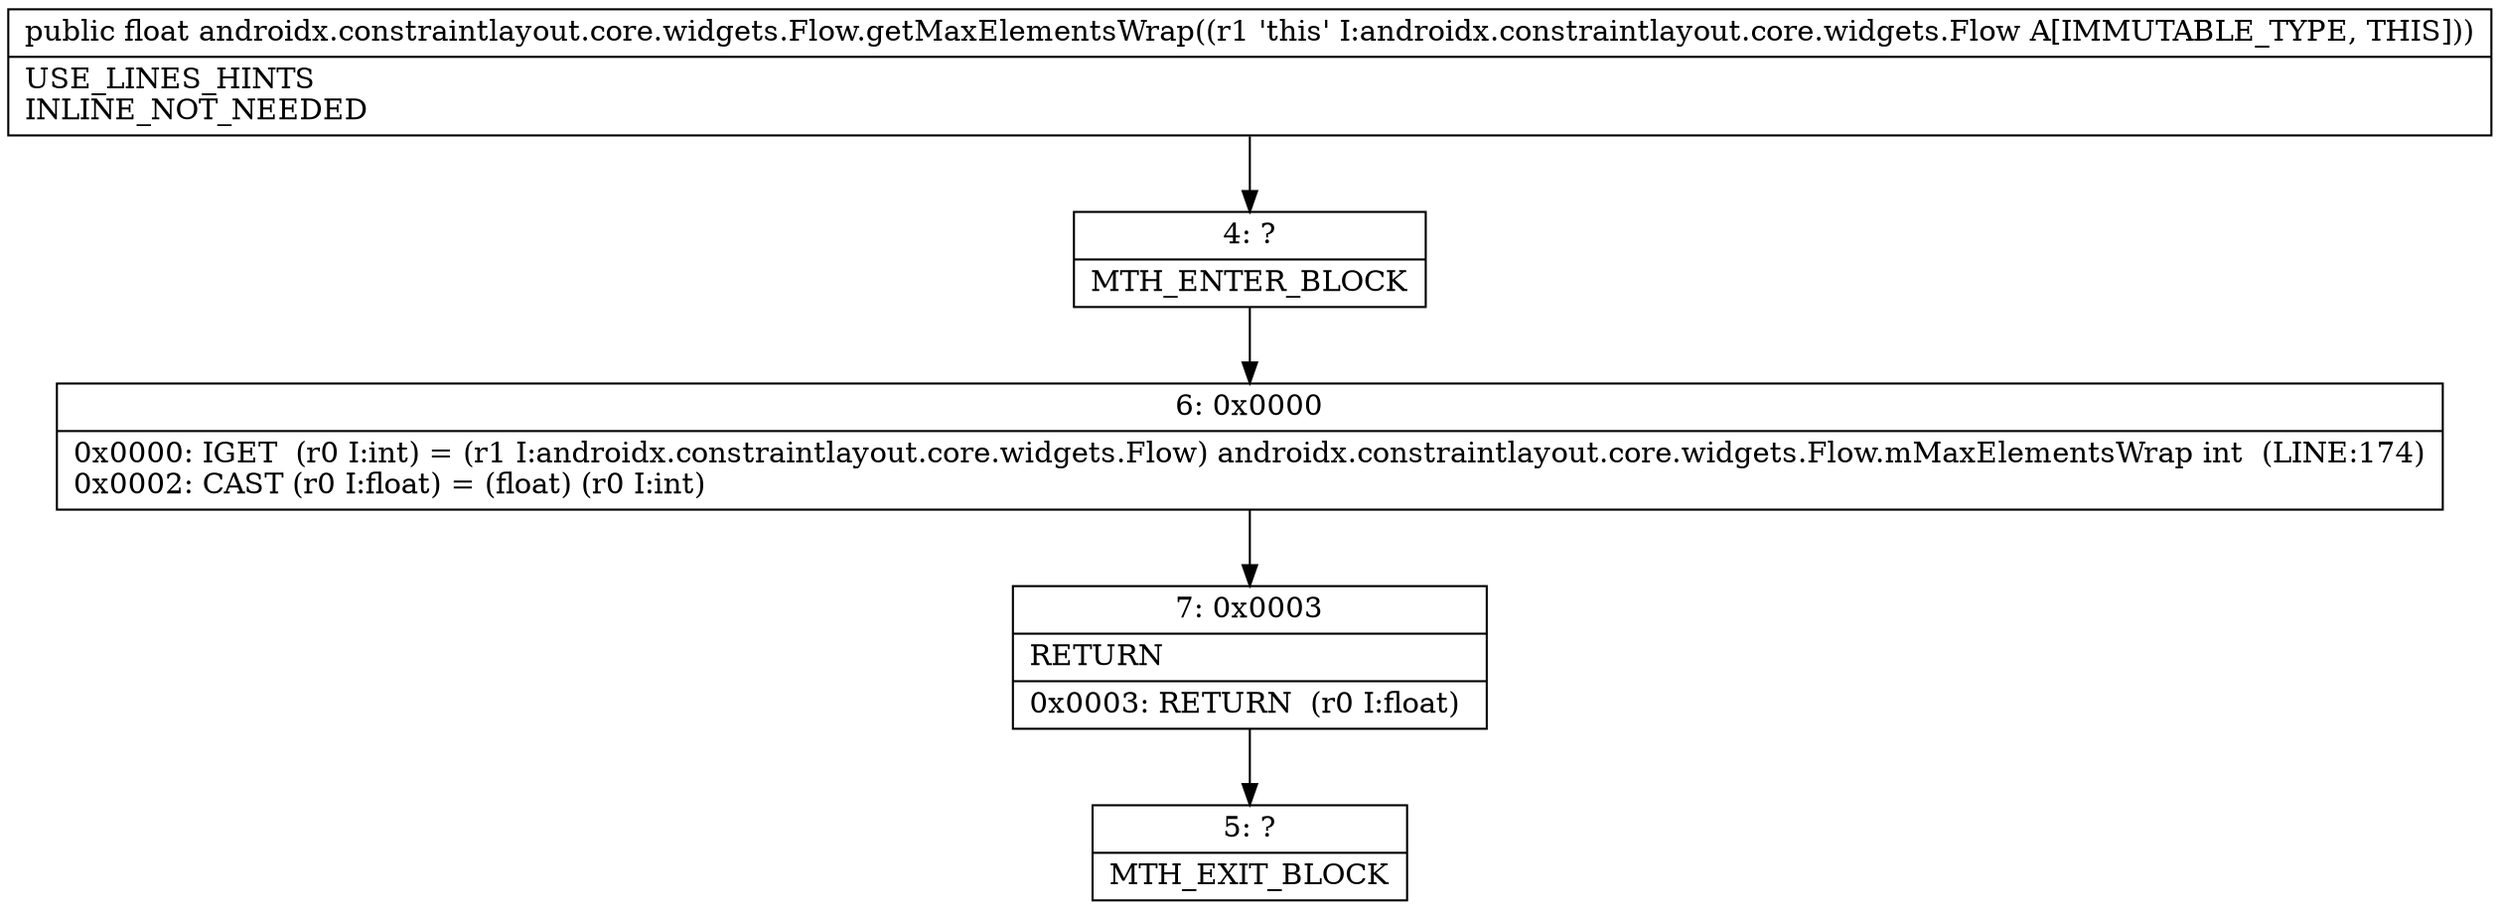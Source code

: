 digraph "CFG forandroidx.constraintlayout.core.widgets.Flow.getMaxElementsWrap()F" {
Node_4 [shape=record,label="{4\:\ ?|MTH_ENTER_BLOCK\l}"];
Node_6 [shape=record,label="{6\:\ 0x0000|0x0000: IGET  (r0 I:int) = (r1 I:androidx.constraintlayout.core.widgets.Flow) androidx.constraintlayout.core.widgets.Flow.mMaxElementsWrap int  (LINE:174)\l0x0002: CAST (r0 I:float) = (float) (r0 I:int) \l}"];
Node_7 [shape=record,label="{7\:\ 0x0003|RETURN\l|0x0003: RETURN  (r0 I:float) \l}"];
Node_5 [shape=record,label="{5\:\ ?|MTH_EXIT_BLOCK\l}"];
MethodNode[shape=record,label="{public float androidx.constraintlayout.core.widgets.Flow.getMaxElementsWrap((r1 'this' I:androidx.constraintlayout.core.widgets.Flow A[IMMUTABLE_TYPE, THIS]))  | USE_LINES_HINTS\lINLINE_NOT_NEEDED\l}"];
MethodNode -> Node_4;Node_4 -> Node_6;
Node_6 -> Node_7;
Node_7 -> Node_5;
}

